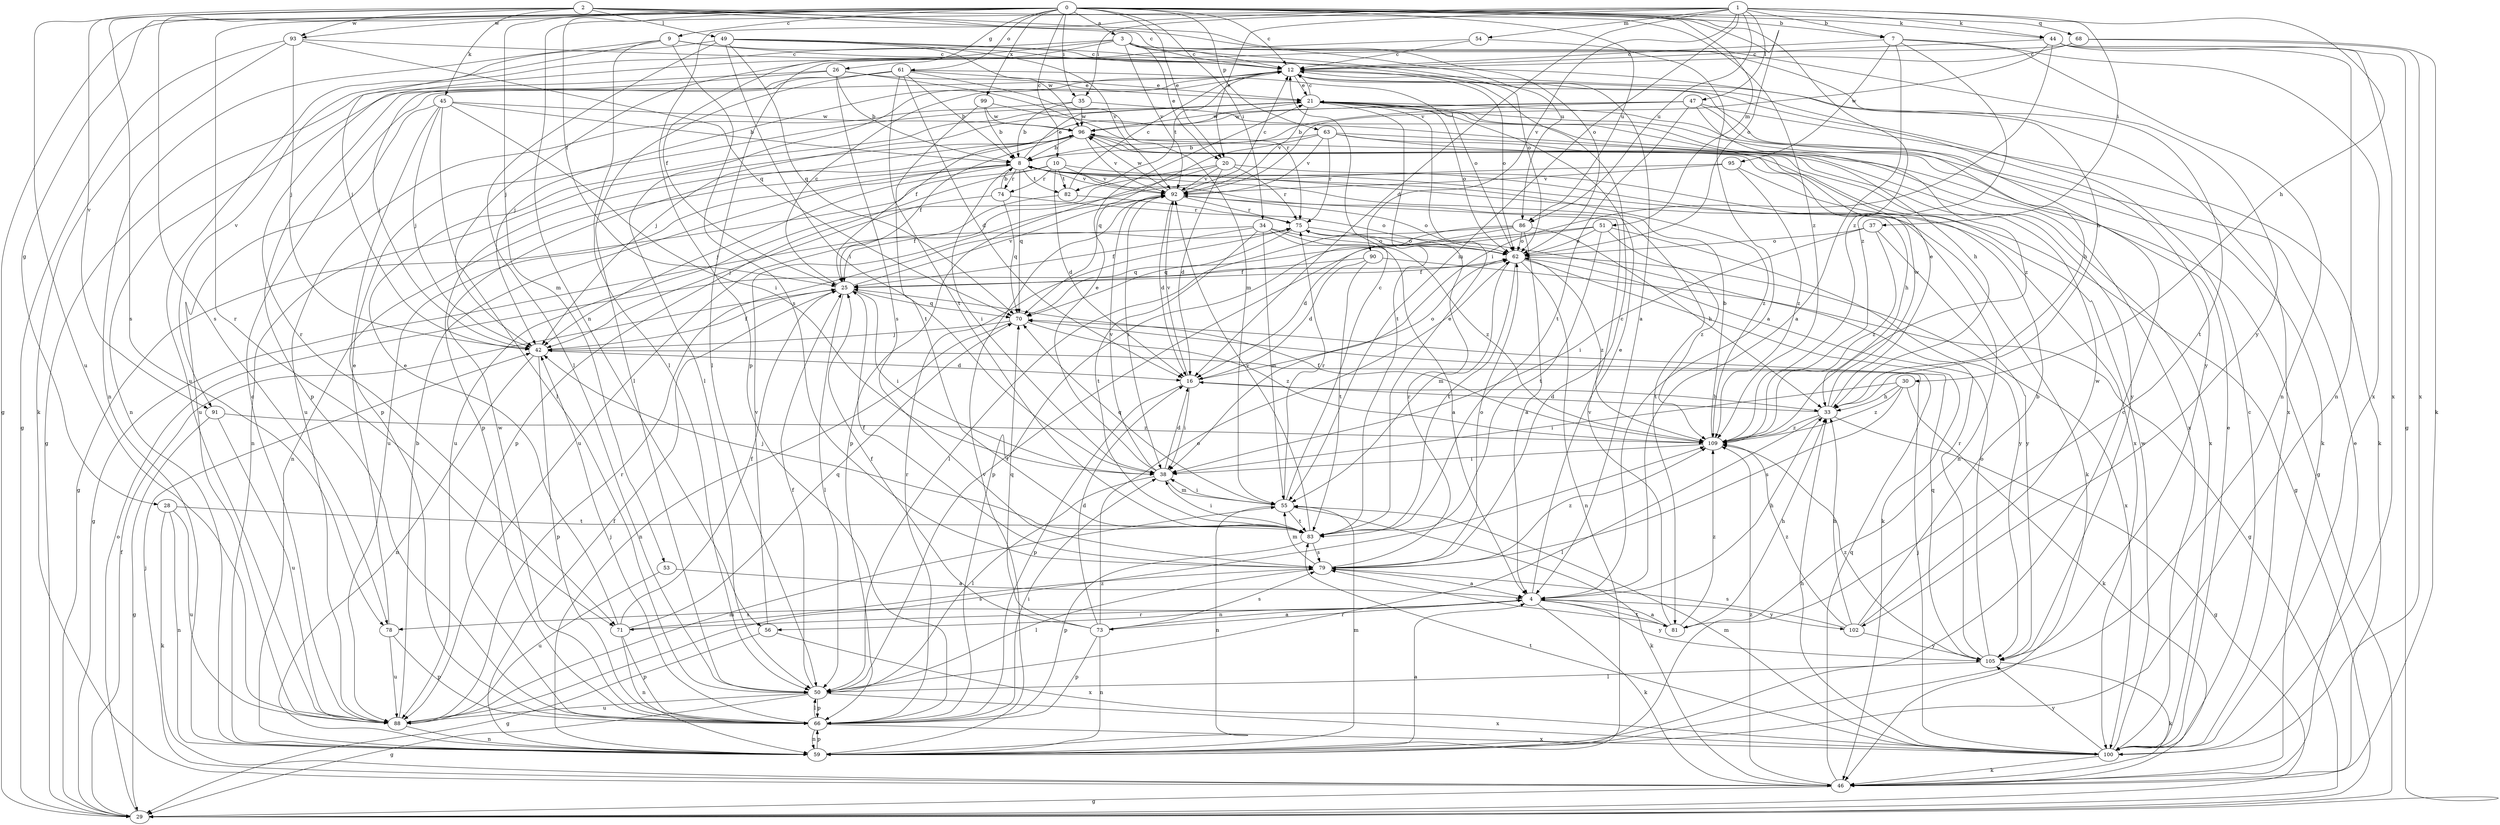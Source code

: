 strict digraph  {
0;
1;
2;
3;
4;
7;
8;
9;
10;
12;
16;
20;
21;
25;
26;
28;
29;
30;
33;
34;
35;
37;
38;
42;
44;
45;
46;
47;
49;
50;
51;
53;
54;
55;
56;
59;
61;
62;
63;
66;
68;
70;
71;
73;
74;
75;
78;
79;
81;
82;
83;
86;
88;
90;
91;
92;
93;
95;
96;
99;
100;
102;
105;
109;
0 -> 3  [label=a];
0 -> 7  [label=b];
0 -> 9  [label=c];
0 -> 10  [label=c];
0 -> 12  [label=c];
0 -> 20  [label=e];
0 -> 25  [label=f];
0 -> 26  [label=g];
0 -> 28  [label=g];
0 -> 29  [label=g];
0 -> 34  [label=i];
0 -> 35  [label=i];
0 -> 44  [label=k];
0 -> 51  [label=m];
0 -> 53  [label=m];
0 -> 61  [label=o];
0 -> 62  [label=o];
0 -> 63  [label=p];
0 -> 68  [label=q];
0 -> 71  [label=r];
0 -> 78  [label=s];
0 -> 86  [label=u];
0 -> 93  [label=w];
0 -> 99  [label=x];
0 -> 109  [label=z];
1 -> 7  [label=b];
1 -> 16  [label=d];
1 -> 20  [label=e];
1 -> 30  [label=h];
1 -> 35  [label=i];
1 -> 37  [label=i];
1 -> 44  [label=k];
1 -> 47  [label=l];
1 -> 54  [label=m];
1 -> 55  [label=m];
1 -> 56  [label=n];
1 -> 66  [label=p];
1 -> 86  [label=u];
1 -> 90  [label=v];
2 -> 12  [label=c];
2 -> 45  [label=k];
2 -> 49  [label=l];
2 -> 62  [label=o];
2 -> 78  [label=s];
2 -> 86  [label=u];
2 -> 88  [label=u];
2 -> 91  [label=v];
2 -> 93  [label=w];
2 -> 109  [label=z];
3 -> 12  [label=c];
3 -> 20  [label=e];
3 -> 25  [label=f];
3 -> 62  [label=o];
3 -> 71  [label=r];
3 -> 81  [label=t];
3 -> 91  [label=v];
3 -> 92  [label=v];
3 -> 102  [label=y];
4 -> 21  [label=e];
4 -> 33  [label=h];
4 -> 46  [label=k];
4 -> 56  [label=n];
4 -> 71  [label=r];
4 -> 73  [label=r];
4 -> 78  [label=s];
4 -> 81  [label=t];
4 -> 102  [label=y];
4 -> 105  [label=y];
7 -> 4  [label=a];
7 -> 12  [label=c];
7 -> 59  [label=n];
7 -> 95  [label=w];
7 -> 100  [label=x];
7 -> 109  [label=z];
8 -> 21  [label=e];
8 -> 33  [label=h];
8 -> 38  [label=i];
8 -> 42  [label=j];
8 -> 46  [label=k];
8 -> 59  [label=n];
8 -> 70  [label=q];
8 -> 74  [label=r];
8 -> 81  [label=t];
8 -> 82  [label=t];
8 -> 88  [label=u];
8 -> 92  [label=v];
9 -> 12  [label=c];
9 -> 33  [label=h];
9 -> 42  [label=j];
9 -> 50  [label=l];
9 -> 59  [label=n];
9 -> 79  [label=s];
10 -> 16  [label=d];
10 -> 29  [label=g];
10 -> 66  [label=p];
10 -> 74  [label=r];
10 -> 82  [label=t];
10 -> 92  [label=v];
10 -> 109  [label=z];
12 -> 21  [label=e];
12 -> 42  [label=j];
12 -> 50  [label=l];
12 -> 62  [label=o];
12 -> 82  [label=t];
12 -> 100  [label=x];
12 -> 105  [label=y];
16 -> 33  [label=h];
16 -> 38  [label=i];
16 -> 62  [label=o];
16 -> 66  [label=p];
16 -> 92  [label=v];
20 -> 16  [label=d];
20 -> 59  [label=n];
20 -> 66  [label=p];
20 -> 75  [label=r];
20 -> 88  [label=u];
20 -> 92  [label=v];
21 -> 12  [label=c];
21 -> 42  [label=j];
21 -> 46  [label=k];
21 -> 62  [label=o];
21 -> 83  [label=t];
21 -> 92  [label=v];
21 -> 96  [label=w];
25 -> 12  [label=c];
25 -> 38  [label=i];
25 -> 50  [label=l];
25 -> 70  [label=q];
25 -> 92  [label=v];
26 -> 8  [label=b];
26 -> 21  [label=e];
26 -> 29  [label=g];
26 -> 59  [label=n];
26 -> 75  [label=r];
26 -> 79  [label=s];
28 -> 46  [label=k];
28 -> 59  [label=n];
28 -> 83  [label=t];
28 -> 88  [label=u];
29 -> 25  [label=f];
29 -> 62  [label=o];
30 -> 33  [label=h];
30 -> 38  [label=i];
30 -> 46  [label=k];
30 -> 79  [label=s];
30 -> 109  [label=z];
33 -> 16  [label=d];
33 -> 21  [label=e];
33 -> 29  [label=g];
33 -> 50  [label=l];
33 -> 96  [label=w];
33 -> 109  [label=z];
34 -> 4  [label=a];
34 -> 25  [label=f];
34 -> 29  [label=g];
34 -> 55  [label=m];
34 -> 62  [label=o];
34 -> 83  [label=t];
34 -> 109  [label=z];
35 -> 8  [label=b];
35 -> 33  [label=h];
35 -> 88  [label=u];
35 -> 96  [label=w];
37 -> 38  [label=i];
37 -> 62  [label=o];
37 -> 105  [label=y];
37 -> 109  [label=z];
38 -> 16  [label=d];
38 -> 21  [label=e];
38 -> 50  [label=l];
38 -> 55  [label=m];
38 -> 92  [label=v];
42 -> 16  [label=d];
42 -> 25  [label=f];
42 -> 59  [label=n];
42 -> 66  [label=p];
44 -> 12  [label=c];
44 -> 29  [label=g];
44 -> 38  [label=i];
44 -> 59  [label=n];
44 -> 92  [label=v];
44 -> 100  [label=x];
45 -> 8  [label=b];
45 -> 38  [label=i];
45 -> 42  [label=j];
45 -> 50  [label=l];
45 -> 66  [label=p];
45 -> 88  [label=u];
45 -> 96  [label=w];
46 -> 21  [label=e];
46 -> 29  [label=g];
46 -> 42  [label=j];
46 -> 70  [label=q];
46 -> 109  [label=z];
47 -> 8  [label=b];
47 -> 25  [label=f];
47 -> 33  [label=h];
47 -> 46  [label=k];
47 -> 83  [label=t];
47 -> 96  [label=w];
47 -> 109  [label=z];
49 -> 4  [label=a];
49 -> 12  [label=c];
49 -> 38  [label=i];
49 -> 50  [label=l];
49 -> 70  [label=q];
49 -> 88  [label=u];
49 -> 92  [label=v];
49 -> 96  [label=w];
50 -> 25  [label=f];
50 -> 29  [label=g];
50 -> 66  [label=p];
50 -> 88  [label=u];
50 -> 100  [label=x];
51 -> 50  [label=l];
51 -> 62  [label=o];
51 -> 70  [label=q];
51 -> 83  [label=t];
51 -> 105  [label=y];
51 -> 109  [label=z];
53 -> 4  [label=a];
53 -> 88  [label=u];
54 -> 4  [label=a];
54 -> 12  [label=c];
54 -> 42  [label=j];
55 -> 12  [label=c];
55 -> 38  [label=i];
55 -> 46  [label=k];
55 -> 59  [label=n];
55 -> 70  [label=q];
55 -> 75  [label=r];
55 -> 83  [label=t];
56 -> 29  [label=g];
56 -> 92  [label=v];
56 -> 100  [label=x];
59 -> 4  [label=a];
59 -> 12  [label=c];
59 -> 25  [label=f];
59 -> 55  [label=m];
59 -> 66  [label=p];
59 -> 92  [label=v];
61 -> 8  [label=b];
61 -> 16  [label=d];
61 -> 21  [label=e];
61 -> 42  [label=j];
61 -> 50  [label=l];
61 -> 55  [label=m];
61 -> 62  [label=o];
61 -> 66  [label=p];
61 -> 83  [label=t];
62 -> 25  [label=f];
62 -> 46  [label=k];
62 -> 55  [label=m];
62 -> 59  [label=n];
62 -> 83  [label=t];
62 -> 100  [label=x];
62 -> 109  [label=z];
63 -> 8  [label=b];
63 -> 29  [label=g];
63 -> 70  [label=q];
63 -> 75  [label=r];
63 -> 92  [label=v];
63 -> 100  [label=x];
63 -> 105  [label=y];
66 -> 38  [label=i];
66 -> 42  [label=j];
66 -> 50  [label=l];
66 -> 59  [label=n];
66 -> 75  [label=r];
66 -> 96  [label=w];
66 -> 100  [label=x];
68 -> 12  [label=c];
68 -> 46  [label=k];
68 -> 50  [label=l];
68 -> 100  [label=x];
70 -> 42  [label=j];
70 -> 59  [label=n];
70 -> 109  [label=z];
71 -> 21  [label=e];
71 -> 25  [label=f];
71 -> 59  [label=n];
71 -> 66  [label=p];
71 -> 70  [label=q];
71 -> 79  [label=s];
73 -> 4  [label=a];
73 -> 16  [label=d];
73 -> 25  [label=f];
73 -> 59  [label=n];
73 -> 62  [label=o];
73 -> 66  [label=p];
73 -> 70  [label=q];
73 -> 79  [label=s];
74 -> 8  [label=b];
74 -> 42  [label=j];
74 -> 70  [label=q];
74 -> 75  [label=r];
75 -> 62  [label=o];
75 -> 70  [label=q];
78 -> 21  [label=e];
78 -> 66  [label=p];
78 -> 88  [label=u];
79 -> 4  [label=a];
79 -> 12  [label=c];
79 -> 25  [label=f];
79 -> 50  [label=l];
79 -> 55  [label=m];
79 -> 62  [label=o];
79 -> 75  [label=r];
79 -> 109  [label=z];
81 -> 4  [label=a];
81 -> 33  [label=h];
81 -> 79  [label=s];
81 -> 92  [label=v];
81 -> 109  [label=z];
82 -> 12  [label=c];
82 -> 25  [label=f];
82 -> 62  [label=o];
83 -> 21  [label=e];
83 -> 38  [label=i];
83 -> 42  [label=j];
83 -> 66  [label=p];
83 -> 79  [label=s];
83 -> 92  [label=v];
86 -> 4  [label=a];
86 -> 16  [label=d];
86 -> 33  [label=h];
86 -> 50  [label=l];
86 -> 62  [label=o];
86 -> 66  [label=p];
88 -> 8  [label=b];
88 -> 12  [label=c];
88 -> 55  [label=m];
88 -> 59  [label=n];
88 -> 75  [label=r];
88 -> 109  [label=z];
90 -> 16  [label=d];
90 -> 25  [label=f];
90 -> 29  [label=g];
90 -> 83  [label=t];
91 -> 29  [label=g];
91 -> 88  [label=u];
91 -> 109  [label=z];
92 -> 12  [label=c];
92 -> 16  [label=d];
92 -> 38  [label=i];
92 -> 62  [label=o];
92 -> 75  [label=r];
92 -> 96  [label=w];
93 -> 12  [label=c];
93 -> 29  [label=g];
93 -> 42  [label=j];
93 -> 46  [label=k];
93 -> 70  [label=q];
95 -> 29  [label=g];
95 -> 88  [label=u];
95 -> 92  [label=v];
95 -> 109  [label=z];
96 -> 8  [label=b];
96 -> 25  [label=f];
96 -> 59  [label=n];
96 -> 66  [label=p];
96 -> 92  [label=v];
96 -> 100  [label=x];
99 -> 8  [label=b];
99 -> 83  [label=t];
99 -> 96  [label=w];
99 -> 100  [label=x];
100 -> 12  [label=c];
100 -> 21  [label=e];
100 -> 33  [label=h];
100 -> 42  [label=j];
100 -> 46  [label=k];
100 -> 55  [label=m];
100 -> 83  [label=t];
100 -> 96  [label=w];
100 -> 105  [label=y];
102 -> 8  [label=b];
102 -> 33  [label=h];
102 -> 79  [label=s];
102 -> 96  [label=w];
102 -> 105  [label=y];
102 -> 109  [label=z];
105 -> 46  [label=k];
105 -> 50  [label=l];
105 -> 62  [label=o];
105 -> 70  [label=q];
105 -> 75  [label=r];
105 -> 109  [label=z];
109 -> 8  [label=b];
109 -> 25  [label=f];
109 -> 38  [label=i];
}
